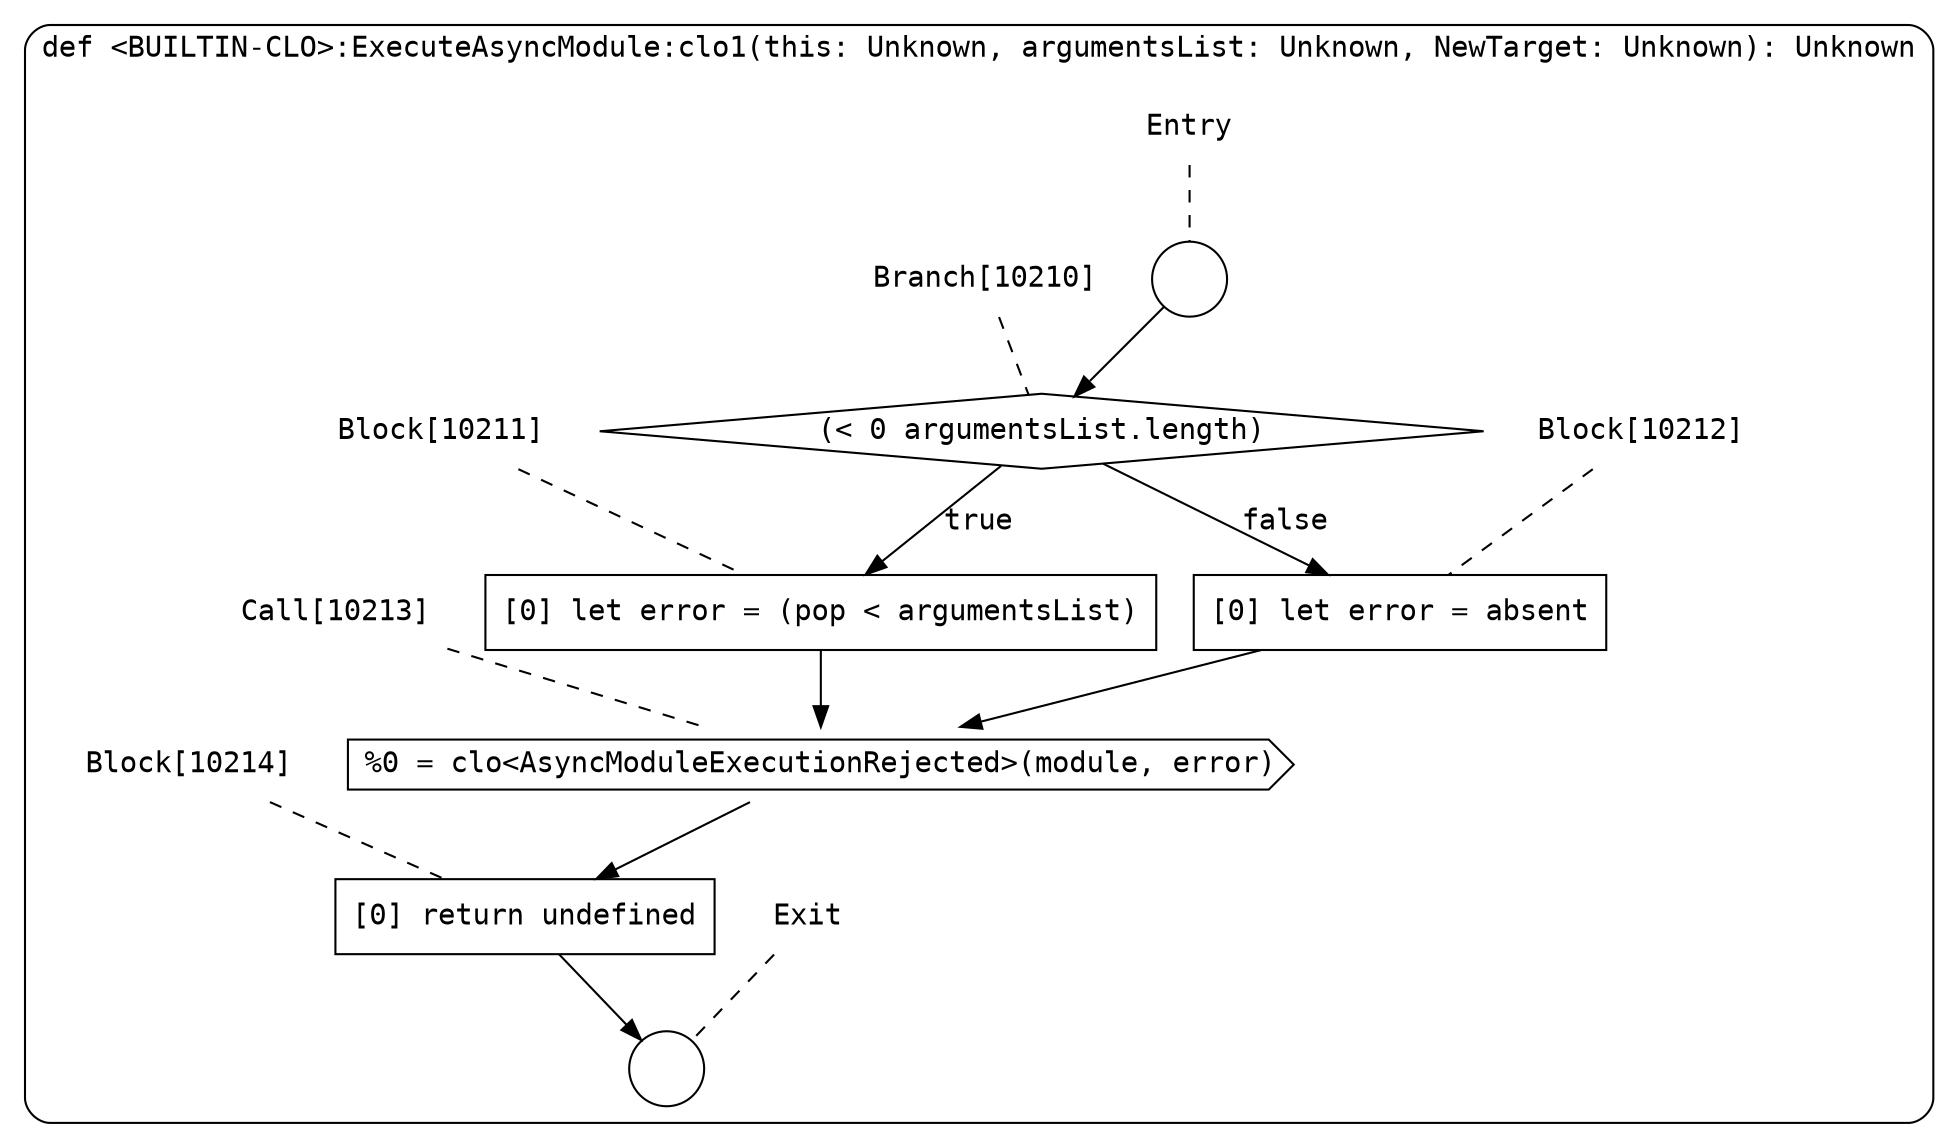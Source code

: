 digraph {
  graph [fontname = "Consolas"]
  node [fontname = "Consolas"]
  edge [fontname = "Consolas"]
  subgraph cluster1890 {
    label = "def <BUILTIN-CLO>:ExecuteAsyncModule:clo1(this: Unknown, argumentsList: Unknown, NewTarget: Unknown): Unknown"
    style = rounded
    cluster1890_entry_name [shape=none, label=<<font color="black">Entry</font>>]
    cluster1890_entry_name -> cluster1890_entry [arrowhead=none, color="black", style=dashed]
    cluster1890_entry [shape=circle label=" " color="black" fillcolor="white" style=filled]
    cluster1890_entry -> node10210 [color="black"]
    cluster1890_exit_name [shape=none, label=<<font color="black">Exit</font>>]
    cluster1890_exit_name -> cluster1890_exit [arrowhead=none, color="black", style=dashed]
    cluster1890_exit [shape=circle label=" " color="black" fillcolor="white" style=filled]
    node10210_name [shape=none, label=<<font color="black">Branch[10210]</font>>]
    node10210_name -> node10210 [arrowhead=none, color="black", style=dashed]
    node10210 [shape=diamond, label=<<font color="black">(&lt; 0 argumentsList.length)</font>> color="black" fillcolor="white", style=filled]
    node10210 -> node10211 [label=<<font color="black">true</font>> color="black"]
    node10210 -> node10212 [label=<<font color="black">false</font>> color="black"]
    node10211_name [shape=none, label=<<font color="black">Block[10211]</font>>]
    node10211_name -> node10211 [arrowhead=none, color="black", style=dashed]
    node10211 [shape=box, label=<<font color="black">[0] let error = (pop &lt; argumentsList)<BR ALIGN="LEFT"/></font>> color="black" fillcolor="white", style=filled]
    node10211 -> node10213 [color="black"]
    node10212_name [shape=none, label=<<font color="black">Block[10212]</font>>]
    node10212_name -> node10212 [arrowhead=none, color="black", style=dashed]
    node10212 [shape=box, label=<<font color="black">[0] let error = absent<BR ALIGN="LEFT"/></font>> color="black" fillcolor="white", style=filled]
    node10212 -> node10213 [color="black"]
    node10213_name [shape=none, label=<<font color="black">Call[10213]</font>>]
    node10213_name -> node10213 [arrowhead=none, color="black", style=dashed]
    node10213 [shape=cds, label=<<font color="black">%0 = clo&lt;AsyncModuleExecutionRejected&gt;(module, error)</font>> color="black" fillcolor="white", style=filled]
    node10213 -> node10214 [color="black"]
    node10214_name [shape=none, label=<<font color="black">Block[10214]</font>>]
    node10214_name -> node10214 [arrowhead=none, color="black", style=dashed]
    node10214 [shape=box, label=<<font color="black">[0] return undefined<BR ALIGN="LEFT"/></font>> color="black" fillcolor="white", style=filled]
    node10214 -> cluster1890_exit [color="black"]
  }
}